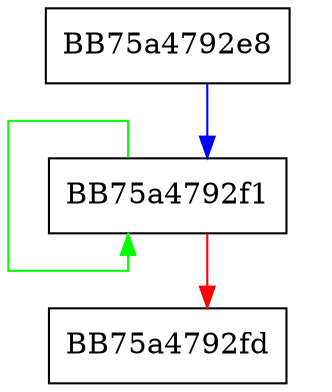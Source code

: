 digraph Trim {
  node [shape="box"];
  graph [splines=ortho];
  BB75a4792e8 -> BB75a4792f1 [color="blue"];
  BB75a4792f1 -> BB75a4792f1 [color="green"];
  BB75a4792f1 -> BB75a4792fd [color="red"];
}